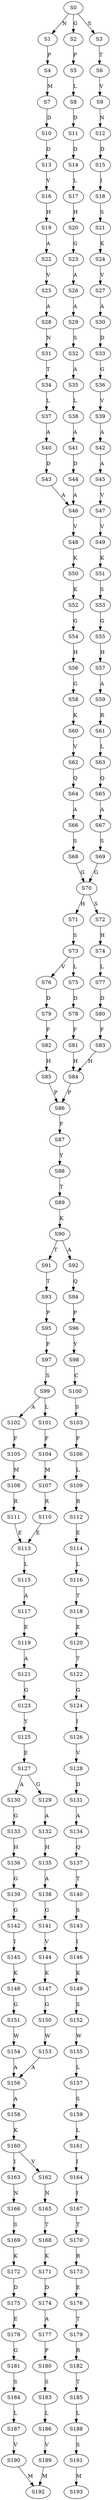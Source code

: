 strict digraph  {
	S0 -> S1 [ label = N ];
	S0 -> S2 [ label = G ];
	S0 -> S3 [ label = S ];
	S1 -> S4 [ label = P ];
	S2 -> S5 [ label = P ];
	S3 -> S6 [ label = T ];
	S4 -> S7 [ label = M ];
	S5 -> S8 [ label = L ];
	S6 -> S9 [ label = V ];
	S7 -> S10 [ label = D ];
	S8 -> S11 [ label = D ];
	S9 -> S12 [ label = N ];
	S10 -> S13 [ label = D ];
	S11 -> S14 [ label = D ];
	S12 -> S15 [ label = D ];
	S13 -> S16 [ label = V ];
	S14 -> S17 [ label = L ];
	S15 -> S18 [ label = I ];
	S16 -> S19 [ label = H ];
	S17 -> S20 [ label = H ];
	S18 -> S21 [ label = S ];
	S19 -> S22 [ label = A ];
	S20 -> S23 [ label = G ];
	S21 -> S24 [ label = K ];
	S22 -> S25 [ label = V ];
	S23 -> S26 [ label = A ];
	S24 -> S27 [ label = V ];
	S25 -> S28 [ label = A ];
	S26 -> S29 [ label = A ];
	S27 -> S30 [ label = A ];
	S28 -> S31 [ label = N ];
	S29 -> S32 [ label = S ];
	S30 -> S33 [ label = D ];
	S31 -> S34 [ label = T ];
	S32 -> S35 [ label = A ];
	S33 -> S36 [ label = G ];
	S34 -> S37 [ label = L ];
	S35 -> S38 [ label = L ];
	S36 -> S39 [ label = V ];
	S37 -> S40 [ label = A ];
	S38 -> S41 [ label = A ];
	S39 -> S42 [ label = A ];
	S40 -> S43 [ label = D ];
	S41 -> S44 [ label = D ];
	S42 -> S45 [ label = A ];
	S43 -> S46 [ label = A ];
	S44 -> S46 [ label = A ];
	S45 -> S47 [ label = V ];
	S46 -> S48 [ label = V ];
	S47 -> S49 [ label = V ];
	S48 -> S50 [ label = K ];
	S49 -> S51 [ label = K ];
	S50 -> S52 [ label = K ];
	S51 -> S53 [ label = S ];
	S52 -> S54 [ label = G ];
	S53 -> S55 [ label = G ];
	S54 -> S56 [ label = H ];
	S55 -> S57 [ label = H ];
	S56 -> S58 [ label = G ];
	S57 -> S59 [ label = A ];
	S58 -> S60 [ label = K ];
	S59 -> S61 [ label = R ];
	S60 -> S62 [ label = V ];
	S61 -> S63 [ label = L ];
	S62 -> S64 [ label = Q ];
	S63 -> S65 [ label = Q ];
	S64 -> S66 [ label = A ];
	S65 -> S67 [ label = A ];
	S66 -> S68 [ label = S ];
	S67 -> S69 [ label = S ];
	S68 -> S70 [ label = G ];
	S69 -> S70 [ label = G ];
	S70 -> S71 [ label = H ];
	S70 -> S72 [ label = S ];
	S71 -> S73 [ label = S ];
	S72 -> S74 [ label = H ];
	S73 -> S75 [ label = L ];
	S73 -> S76 [ label = V ];
	S74 -> S77 [ label = L ];
	S75 -> S78 [ label = D ];
	S76 -> S79 [ label = D ];
	S77 -> S80 [ label = D ];
	S78 -> S81 [ label = F ];
	S79 -> S82 [ label = F ];
	S80 -> S83 [ label = F ];
	S81 -> S84 [ label = H ];
	S82 -> S85 [ label = H ];
	S83 -> S84 [ label = H ];
	S84 -> S86 [ label = P ];
	S85 -> S86 [ label = P ];
	S86 -> S87 [ label = F ];
	S87 -> S88 [ label = Y ];
	S88 -> S89 [ label = T ];
	S89 -> S90 [ label = K ];
	S90 -> S91 [ label = T ];
	S90 -> S92 [ label = A ];
	S91 -> S93 [ label = T ];
	S92 -> S94 [ label = Q ];
	S93 -> S95 [ label = P ];
	S94 -> S96 [ label = P ];
	S95 -> S97 [ label = F ];
	S96 -> S98 [ label = Y ];
	S97 -> S99 [ label = S ];
	S98 -> S100 [ label = C ];
	S99 -> S101 [ label = L ];
	S99 -> S102 [ label = A ];
	S100 -> S103 [ label = S ];
	S101 -> S104 [ label = F ];
	S102 -> S105 [ label = F ];
	S103 -> S106 [ label = F ];
	S104 -> S107 [ label = M ];
	S105 -> S108 [ label = M ];
	S106 -> S109 [ label = L ];
	S107 -> S110 [ label = R ];
	S108 -> S111 [ label = R ];
	S109 -> S112 [ label = R ];
	S110 -> S113 [ label = E ];
	S111 -> S113 [ label = E ];
	S112 -> S114 [ label = E ];
	S113 -> S115 [ label = L ];
	S114 -> S116 [ label = L ];
	S115 -> S117 [ label = A ];
	S116 -> S118 [ label = T ];
	S117 -> S119 [ label = E ];
	S118 -> S120 [ label = E ];
	S119 -> S121 [ label = A ];
	S120 -> S122 [ label = T ];
	S121 -> S123 [ label = G ];
	S122 -> S124 [ label = G ];
	S123 -> S125 [ label = Y ];
	S124 -> S126 [ label = I ];
	S125 -> S127 [ label = E ];
	S126 -> S128 [ label = V ];
	S127 -> S129 [ label = G ];
	S127 -> S130 [ label = A ];
	S128 -> S131 [ label = D ];
	S129 -> S132 [ label = A ];
	S130 -> S133 [ label = G ];
	S131 -> S134 [ label = A ];
	S132 -> S135 [ label = H ];
	S133 -> S136 [ label = H ];
	S134 -> S137 [ label = Q ];
	S135 -> S138 [ label = A ];
	S136 -> S139 [ label = G ];
	S137 -> S140 [ label = T ];
	S138 -> S141 [ label = G ];
	S139 -> S142 [ label = G ];
	S140 -> S143 [ label = S ];
	S141 -> S144 [ label = V ];
	S142 -> S145 [ label = I ];
	S143 -> S146 [ label = I ];
	S144 -> S147 [ label = K ];
	S145 -> S148 [ label = K ];
	S146 -> S149 [ label = K ];
	S147 -> S150 [ label = G ];
	S148 -> S151 [ label = G ];
	S149 -> S152 [ label = S ];
	S150 -> S153 [ label = W ];
	S151 -> S154 [ label = W ];
	S152 -> S155 [ label = W ];
	S153 -> S156 [ label = A ];
	S154 -> S156 [ label = A ];
	S155 -> S157 [ label = L ];
	S156 -> S158 [ label = A ];
	S157 -> S159 [ label = S ];
	S158 -> S160 [ label = K ];
	S159 -> S161 [ label = L ];
	S160 -> S162 [ label = V ];
	S160 -> S163 [ label = I ];
	S161 -> S164 [ label = I ];
	S162 -> S165 [ label = N ];
	S163 -> S166 [ label = N ];
	S164 -> S167 [ label = I ];
	S165 -> S168 [ label = T ];
	S166 -> S169 [ label = S ];
	S167 -> S170 [ label = T ];
	S168 -> S171 [ label = K ];
	S169 -> S172 [ label = K ];
	S170 -> S173 [ label = R ];
	S171 -> S174 [ label = D ];
	S172 -> S175 [ label = D ];
	S173 -> S176 [ label = E ];
	S174 -> S177 [ label = A ];
	S175 -> S178 [ label = E ];
	S176 -> S179 [ label = T ];
	S177 -> S180 [ label = P ];
	S178 -> S181 [ label = G ];
	S179 -> S182 [ label = R ];
	S180 -> S183 [ label = S ];
	S181 -> S184 [ label = S ];
	S182 -> S185 [ label = T ];
	S183 -> S186 [ label = L ];
	S184 -> S187 [ label = L ];
	S185 -> S188 [ label = L ];
	S186 -> S189 [ label = V ];
	S187 -> S190 [ label = V ];
	S188 -> S191 [ label = S ];
	S189 -> S192 [ label = M ];
	S190 -> S192 [ label = M ];
	S191 -> S193 [ label = M ];
}
